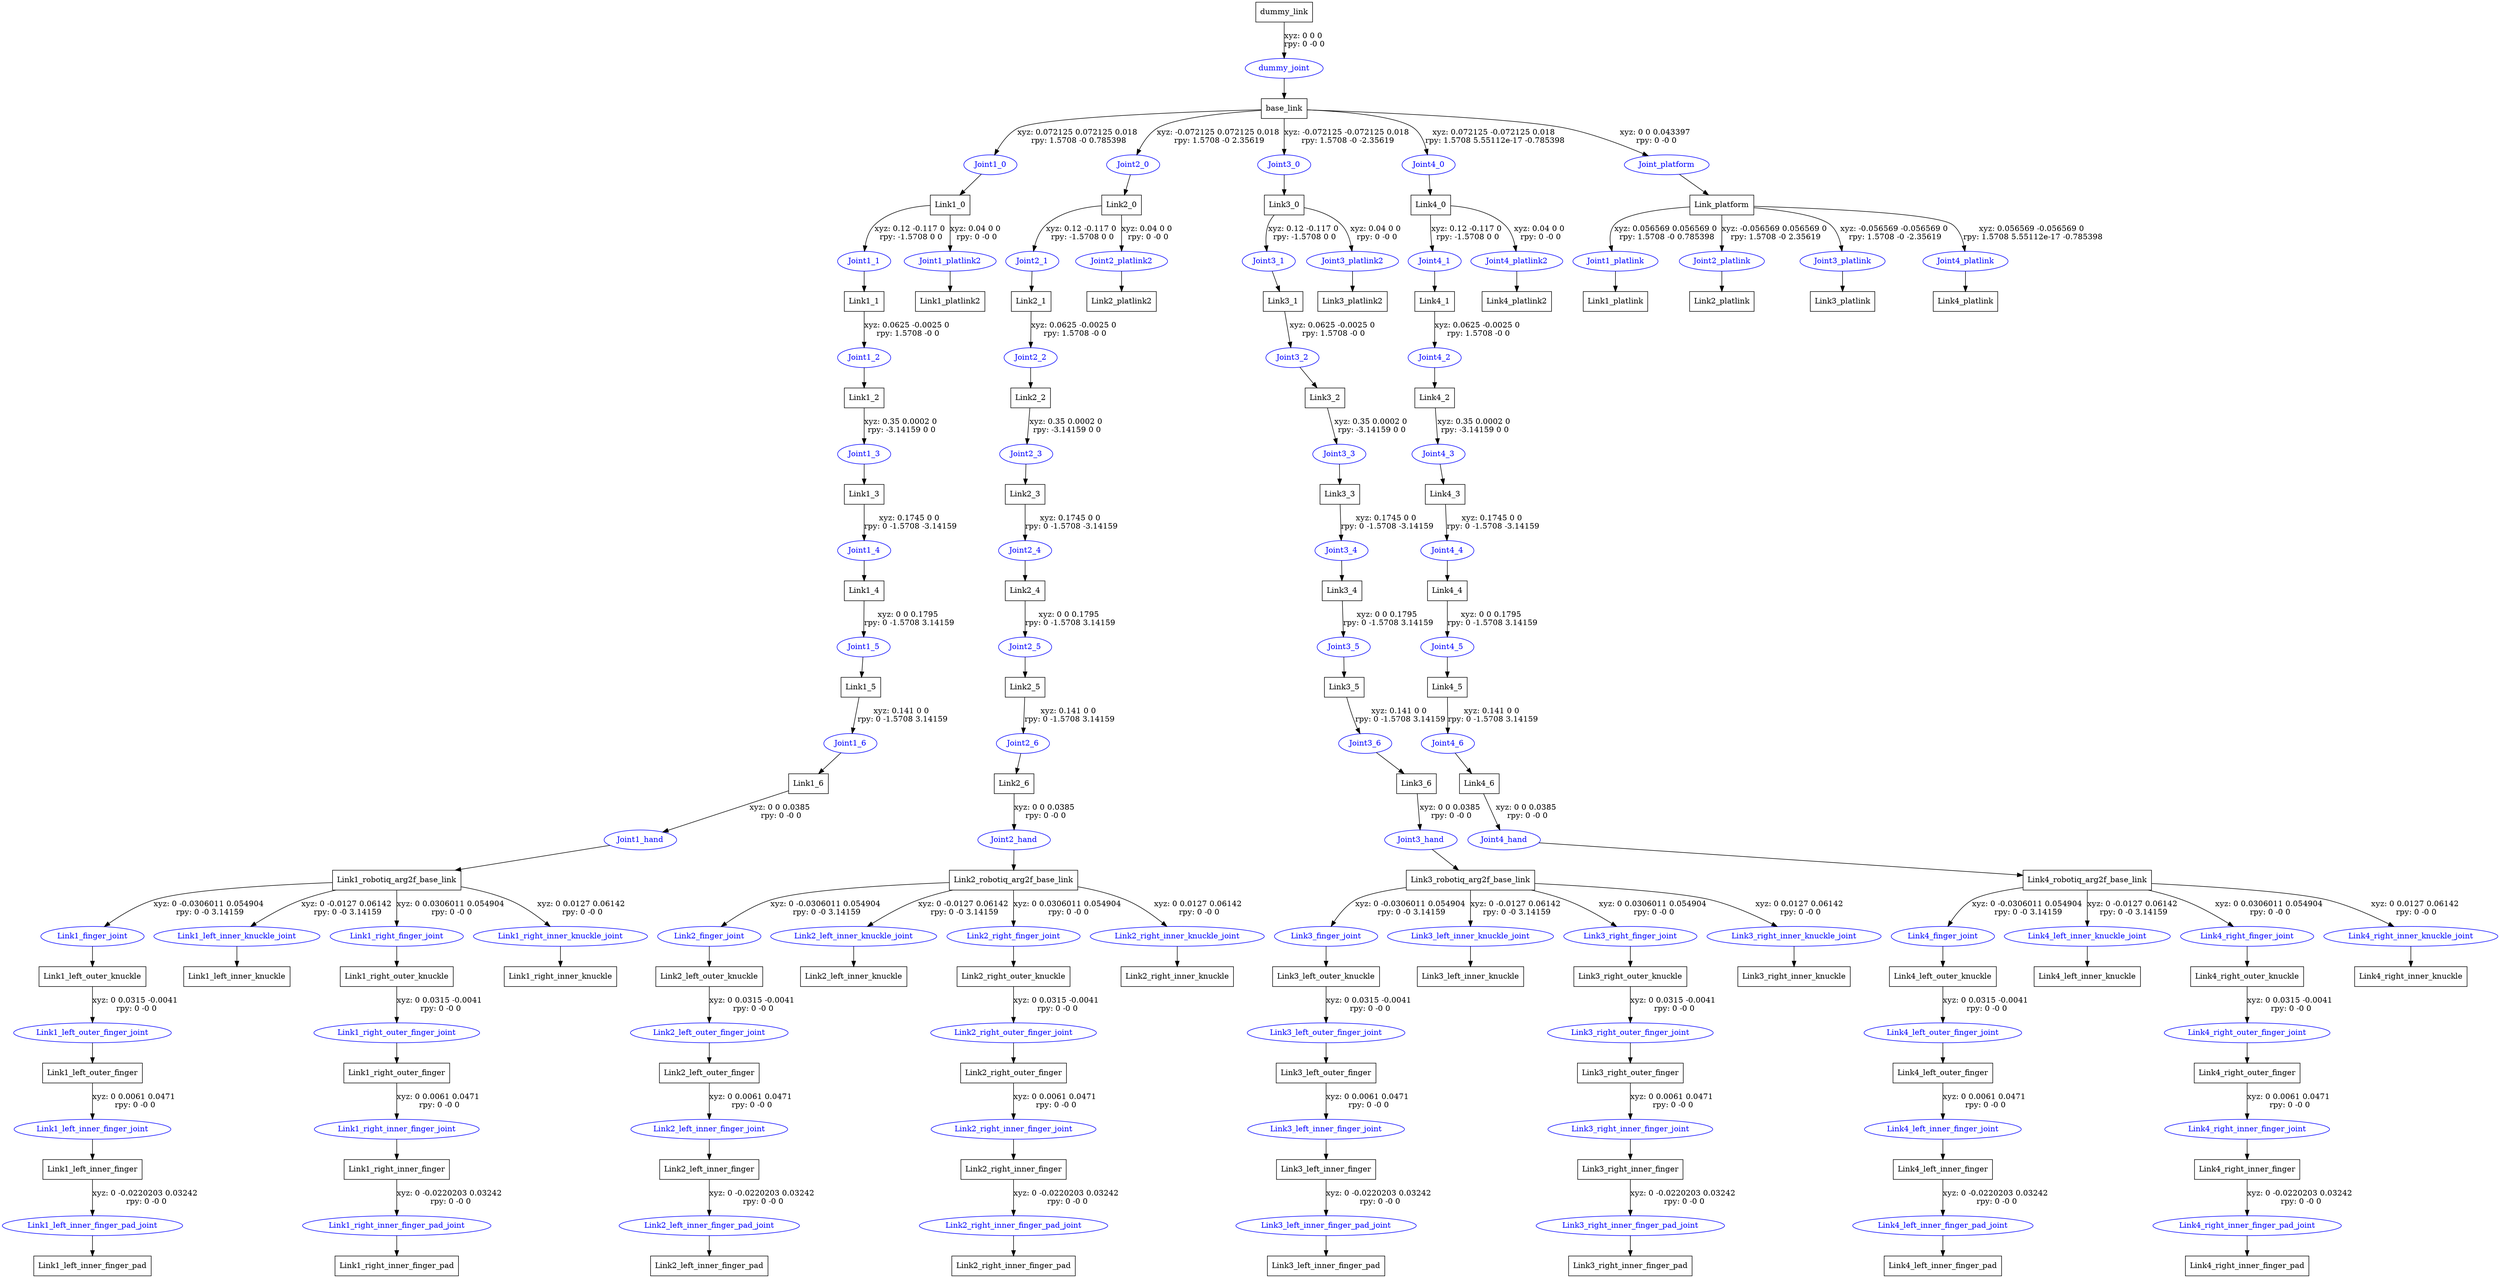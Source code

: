 digraph G {
node [shape=box];
"dummy_link" [label="dummy_link"];
"base_link" [label="base_link"];
"Link1_0" [label="Link1_0"];
"Link1_1" [label="Link1_1"];
"Link1_2" [label="Link1_2"];
"Link1_3" [label="Link1_3"];
"Link1_4" [label="Link1_4"];
"Link1_5" [label="Link1_5"];
"Link1_6" [label="Link1_6"];
"Link1_robotiq_arg2f_base_link" [label="Link1_robotiq_arg2f_base_link"];
"Link1_left_outer_knuckle" [label="Link1_left_outer_knuckle"];
"Link1_left_outer_finger" [label="Link1_left_outer_finger"];
"Link1_left_inner_finger" [label="Link1_left_inner_finger"];
"Link1_left_inner_finger_pad" [label="Link1_left_inner_finger_pad"];
"Link1_left_inner_knuckle" [label="Link1_left_inner_knuckle"];
"Link1_right_outer_knuckle" [label="Link1_right_outer_knuckle"];
"Link1_right_outer_finger" [label="Link1_right_outer_finger"];
"Link1_right_inner_finger" [label="Link1_right_inner_finger"];
"Link1_right_inner_finger_pad" [label="Link1_right_inner_finger_pad"];
"Link1_right_inner_knuckle" [label="Link1_right_inner_knuckle"];
"Link1_platlink2" [label="Link1_platlink2"];
"Link2_0" [label="Link2_0"];
"Link2_1" [label="Link2_1"];
"Link2_2" [label="Link2_2"];
"Link2_3" [label="Link2_3"];
"Link2_4" [label="Link2_4"];
"Link2_5" [label="Link2_5"];
"Link2_6" [label="Link2_6"];
"Link2_robotiq_arg2f_base_link" [label="Link2_robotiq_arg2f_base_link"];
"Link2_left_outer_knuckle" [label="Link2_left_outer_knuckle"];
"Link2_left_outer_finger" [label="Link2_left_outer_finger"];
"Link2_left_inner_finger" [label="Link2_left_inner_finger"];
"Link2_left_inner_finger_pad" [label="Link2_left_inner_finger_pad"];
"Link2_left_inner_knuckle" [label="Link2_left_inner_knuckle"];
"Link2_right_outer_knuckle" [label="Link2_right_outer_knuckle"];
"Link2_right_outer_finger" [label="Link2_right_outer_finger"];
"Link2_right_inner_finger" [label="Link2_right_inner_finger"];
"Link2_right_inner_finger_pad" [label="Link2_right_inner_finger_pad"];
"Link2_right_inner_knuckle" [label="Link2_right_inner_knuckle"];
"Link2_platlink2" [label="Link2_platlink2"];
"Link3_0" [label="Link3_0"];
"Link3_1" [label="Link3_1"];
"Link3_2" [label="Link3_2"];
"Link3_3" [label="Link3_3"];
"Link3_4" [label="Link3_4"];
"Link3_5" [label="Link3_5"];
"Link3_6" [label="Link3_6"];
"Link3_robotiq_arg2f_base_link" [label="Link3_robotiq_arg2f_base_link"];
"Link3_left_outer_knuckle" [label="Link3_left_outer_knuckle"];
"Link3_left_outer_finger" [label="Link3_left_outer_finger"];
"Link3_left_inner_finger" [label="Link3_left_inner_finger"];
"Link3_left_inner_finger_pad" [label="Link3_left_inner_finger_pad"];
"Link3_left_inner_knuckle" [label="Link3_left_inner_knuckle"];
"Link3_right_outer_knuckle" [label="Link3_right_outer_knuckle"];
"Link3_right_outer_finger" [label="Link3_right_outer_finger"];
"Link3_right_inner_finger" [label="Link3_right_inner_finger"];
"Link3_right_inner_finger_pad" [label="Link3_right_inner_finger_pad"];
"Link3_right_inner_knuckle" [label="Link3_right_inner_knuckle"];
"Link3_platlink2" [label="Link3_platlink2"];
"Link4_0" [label="Link4_0"];
"Link4_1" [label="Link4_1"];
"Link4_2" [label="Link4_2"];
"Link4_3" [label="Link4_3"];
"Link4_4" [label="Link4_4"];
"Link4_5" [label="Link4_5"];
"Link4_6" [label="Link4_6"];
"Link4_robotiq_arg2f_base_link" [label="Link4_robotiq_arg2f_base_link"];
"Link4_left_outer_knuckle" [label="Link4_left_outer_knuckle"];
"Link4_left_outer_finger" [label="Link4_left_outer_finger"];
"Link4_left_inner_finger" [label="Link4_left_inner_finger"];
"Link4_left_inner_finger_pad" [label="Link4_left_inner_finger_pad"];
"Link4_left_inner_knuckle" [label="Link4_left_inner_knuckle"];
"Link4_right_outer_knuckle" [label="Link4_right_outer_knuckle"];
"Link4_right_outer_finger" [label="Link4_right_outer_finger"];
"Link4_right_inner_finger" [label="Link4_right_inner_finger"];
"Link4_right_inner_finger_pad" [label="Link4_right_inner_finger_pad"];
"Link4_right_inner_knuckle" [label="Link4_right_inner_knuckle"];
"Link4_platlink2" [label="Link4_platlink2"];
"Link_platform" [label="Link_platform"];
"Link1_platlink" [label="Link1_platlink"];
"Link2_platlink" [label="Link2_platlink"];
"Link3_platlink" [label="Link3_platlink"];
"Link4_platlink" [label="Link4_platlink"];
node [shape=ellipse, color=blue, fontcolor=blue];
"dummy_link" -> "dummy_joint" [label="xyz: 0 0 0 \nrpy: 0 -0 0"]
"dummy_joint" -> "base_link"
"base_link" -> "Joint1_0" [label="xyz: 0.072125 0.072125 0.018 \nrpy: 1.5708 -0 0.785398"]
"Joint1_0" -> "Link1_0"
"Link1_0" -> "Joint1_1" [label="xyz: 0.12 -0.117 0 \nrpy: -1.5708 0 0"]
"Joint1_1" -> "Link1_1"
"Link1_1" -> "Joint1_2" [label="xyz: 0.0625 -0.0025 0 \nrpy: 1.5708 -0 0"]
"Joint1_2" -> "Link1_2"
"Link1_2" -> "Joint1_3" [label="xyz: 0.35 0.0002 0 \nrpy: -3.14159 0 0"]
"Joint1_3" -> "Link1_3"
"Link1_3" -> "Joint1_4" [label="xyz: 0.1745 0 0 \nrpy: 0 -1.5708 -3.14159"]
"Joint1_4" -> "Link1_4"
"Link1_4" -> "Joint1_5" [label="xyz: 0 0 0.1795 \nrpy: 0 -1.5708 3.14159"]
"Joint1_5" -> "Link1_5"
"Link1_5" -> "Joint1_6" [label="xyz: 0.141 0 0 \nrpy: 0 -1.5708 3.14159"]
"Joint1_6" -> "Link1_6"
"Link1_6" -> "Joint1_hand" [label="xyz: 0 0 0.0385 \nrpy: 0 -0 0"]
"Joint1_hand" -> "Link1_robotiq_arg2f_base_link"
"Link1_robotiq_arg2f_base_link" -> "Link1_finger_joint" [label="xyz: 0 -0.0306011 0.054904 \nrpy: 0 -0 3.14159"]
"Link1_finger_joint" -> "Link1_left_outer_knuckle"
"Link1_left_outer_knuckle" -> "Link1_left_outer_finger_joint" [label="xyz: 0 0.0315 -0.0041 \nrpy: 0 -0 0"]
"Link1_left_outer_finger_joint" -> "Link1_left_outer_finger"
"Link1_left_outer_finger" -> "Link1_left_inner_finger_joint" [label="xyz: 0 0.0061 0.0471 \nrpy: 0 -0 0"]
"Link1_left_inner_finger_joint" -> "Link1_left_inner_finger"
"Link1_left_inner_finger" -> "Link1_left_inner_finger_pad_joint" [label="xyz: 0 -0.0220203 0.03242 \nrpy: 0 -0 0"]
"Link1_left_inner_finger_pad_joint" -> "Link1_left_inner_finger_pad"
"Link1_robotiq_arg2f_base_link" -> "Link1_left_inner_knuckle_joint" [label="xyz: 0 -0.0127 0.06142 \nrpy: 0 -0 3.14159"]
"Link1_left_inner_knuckle_joint" -> "Link1_left_inner_knuckle"
"Link1_robotiq_arg2f_base_link" -> "Link1_right_finger_joint" [label="xyz: 0 0.0306011 0.054904 \nrpy: 0 -0 0"]
"Link1_right_finger_joint" -> "Link1_right_outer_knuckle"
"Link1_right_outer_knuckle" -> "Link1_right_outer_finger_joint" [label="xyz: 0 0.0315 -0.0041 \nrpy: 0 -0 0"]
"Link1_right_outer_finger_joint" -> "Link1_right_outer_finger"
"Link1_right_outer_finger" -> "Link1_right_inner_finger_joint" [label="xyz: 0 0.0061 0.0471 \nrpy: 0 -0 0"]
"Link1_right_inner_finger_joint" -> "Link1_right_inner_finger"
"Link1_right_inner_finger" -> "Link1_right_inner_finger_pad_joint" [label="xyz: 0 -0.0220203 0.03242 \nrpy: 0 -0 0"]
"Link1_right_inner_finger_pad_joint" -> "Link1_right_inner_finger_pad"
"Link1_robotiq_arg2f_base_link" -> "Link1_right_inner_knuckle_joint" [label="xyz: 0 0.0127 0.06142 \nrpy: 0 -0 0"]
"Link1_right_inner_knuckle_joint" -> "Link1_right_inner_knuckle"
"Link1_0" -> "Joint1_platlink2" [label="xyz: 0.04 0 0 \nrpy: 0 -0 0"]
"Joint1_platlink2" -> "Link1_platlink2"
"base_link" -> "Joint2_0" [label="xyz: -0.072125 0.072125 0.018 \nrpy: 1.5708 -0 2.35619"]
"Joint2_0" -> "Link2_0"
"Link2_0" -> "Joint2_1" [label="xyz: 0.12 -0.117 0 \nrpy: -1.5708 0 0"]
"Joint2_1" -> "Link2_1"
"Link2_1" -> "Joint2_2" [label="xyz: 0.0625 -0.0025 0 \nrpy: 1.5708 -0 0"]
"Joint2_2" -> "Link2_2"
"Link2_2" -> "Joint2_3" [label="xyz: 0.35 0.0002 0 \nrpy: -3.14159 0 0"]
"Joint2_3" -> "Link2_3"
"Link2_3" -> "Joint2_4" [label="xyz: 0.1745 0 0 \nrpy: 0 -1.5708 -3.14159"]
"Joint2_4" -> "Link2_4"
"Link2_4" -> "Joint2_5" [label="xyz: 0 0 0.1795 \nrpy: 0 -1.5708 3.14159"]
"Joint2_5" -> "Link2_5"
"Link2_5" -> "Joint2_6" [label="xyz: 0.141 0 0 \nrpy: 0 -1.5708 3.14159"]
"Joint2_6" -> "Link2_6"
"Link2_6" -> "Joint2_hand" [label="xyz: 0 0 0.0385 \nrpy: 0 -0 0"]
"Joint2_hand" -> "Link2_robotiq_arg2f_base_link"
"Link2_robotiq_arg2f_base_link" -> "Link2_finger_joint" [label="xyz: 0 -0.0306011 0.054904 \nrpy: 0 -0 3.14159"]
"Link2_finger_joint" -> "Link2_left_outer_knuckle"
"Link2_left_outer_knuckle" -> "Link2_left_outer_finger_joint" [label="xyz: 0 0.0315 -0.0041 \nrpy: 0 -0 0"]
"Link2_left_outer_finger_joint" -> "Link2_left_outer_finger"
"Link2_left_outer_finger" -> "Link2_left_inner_finger_joint" [label="xyz: 0 0.0061 0.0471 \nrpy: 0 -0 0"]
"Link2_left_inner_finger_joint" -> "Link2_left_inner_finger"
"Link2_left_inner_finger" -> "Link2_left_inner_finger_pad_joint" [label="xyz: 0 -0.0220203 0.03242 \nrpy: 0 -0 0"]
"Link2_left_inner_finger_pad_joint" -> "Link2_left_inner_finger_pad"
"Link2_robotiq_arg2f_base_link" -> "Link2_left_inner_knuckle_joint" [label="xyz: 0 -0.0127 0.06142 \nrpy: 0 -0 3.14159"]
"Link2_left_inner_knuckle_joint" -> "Link2_left_inner_knuckle"
"Link2_robotiq_arg2f_base_link" -> "Link2_right_finger_joint" [label="xyz: 0 0.0306011 0.054904 \nrpy: 0 -0 0"]
"Link2_right_finger_joint" -> "Link2_right_outer_knuckle"
"Link2_right_outer_knuckle" -> "Link2_right_outer_finger_joint" [label="xyz: 0 0.0315 -0.0041 \nrpy: 0 -0 0"]
"Link2_right_outer_finger_joint" -> "Link2_right_outer_finger"
"Link2_right_outer_finger" -> "Link2_right_inner_finger_joint" [label="xyz: 0 0.0061 0.0471 \nrpy: 0 -0 0"]
"Link2_right_inner_finger_joint" -> "Link2_right_inner_finger"
"Link2_right_inner_finger" -> "Link2_right_inner_finger_pad_joint" [label="xyz: 0 -0.0220203 0.03242 \nrpy: 0 -0 0"]
"Link2_right_inner_finger_pad_joint" -> "Link2_right_inner_finger_pad"
"Link2_robotiq_arg2f_base_link" -> "Link2_right_inner_knuckle_joint" [label="xyz: 0 0.0127 0.06142 \nrpy: 0 -0 0"]
"Link2_right_inner_knuckle_joint" -> "Link2_right_inner_knuckle"
"Link2_0" -> "Joint2_platlink2" [label="xyz: 0.04 0 0 \nrpy: 0 -0 0"]
"Joint2_platlink2" -> "Link2_platlink2"
"base_link" -> "Joint3_0" [label="xyz: -0.072125 -0.072125 0.018 \nrpy: 1.5708 -0 -2.35619"]
"Joint3_0" -> "Link3_0"
"Link3_0" -> "Joint3_1" [label="xyz: 0.12 -0.117 0 \nrpy: -1.5708 0 0"]
"Joint3_1" -> "Link3_1"
"Link3_1" -> "Joint3_2" [label="xyz: 0.0625 -0.0025 0 \nrpy: 1.5708 -0 0"]
"Joint3_2" -> "Link3_2"
"Link3_2" -> "Joint3_3" [label="xyz: 0.35 0.0002 0 \nrpy: -3.14159 0 0"]
"Joint3_3" -> "Link3_3"
"Link3_3" -> "Joint3_4" [label="xyz: 0.1745 0 0 \nrpy: 0 -1.5708 -3.14159"]
"Joint3_4" -> "Link3_4"
"Link3_4" -> "Joint3_5" [label="xyz: 0 0 0.1795 \nrpy: 0 -1.5708 3.14159"]
"Joint3_5" -> "Link3_5"
"Link3_5" -> "Joint3_6" [label="xyz: 0.141 0 0 \nrpy: 0 -1.5708 3.14159"]
"Joint3_6" -> "Link3_6"
"Link3_6" -> "Joint3_hand" [label="xyz: 0 0 0.0385 \nrpy: 0 -0 0"]
"Joint3_hand" -> "Link3_robotiq_arg2f_base_link"
"Link3_robotiq_arg2f_base_link" -> "Link3_finger_joint" [label="xyz: 0 -0.0306011 0.054904 \nrpy: 0 -0 3.14159"]
"Link3_finger_joint" -> "Link3_left_outer_knuckle"
"Link3_left_outer_knuckle" -> "Link3_left_outer_finger_joint" [label="xyz: 0 0.0315 -0.0041 \nrpy: 0 -0 0"]
"Link3_left_outer_finger_joint" -> "Link3_left_outer_finger"
"Link3_left_outer_finger" -> "Link3_left_inner_finger_joint" [label="xyz: 0 0.0061 0.0471 \nrpy: 0 -0 0"]
"Link3_left_inner_finger_joint" -> "Link3_left_inner_finger"
"Link3_left_inner_finger" -> "Link3_left_inner_finger_pad_joint" [label="xyz: 0 -0.0220203 0.03242 \nrpy: 0 -0 0"]
"Link3_left_inner_finger_pad_joint" -> "Link3_left_inner_finger_pad"
"Link3_robotiq_arg2f_base_link" -> "Link3_left_inner_knuckle_joint" [label="xyz: 0 -0.0127 0.06142 \nrpy: 0 -0 3.14159"]
"Link3_left_inner_knuckle_joint" -> "Link3_left_inner_knuckle"
"Link3_robotiq_arg2f_base_link" -> "Link3_right_finger_joint" [label="xyz: 0 0.0306011 0.054904 \nrpy: 0 -0 0"]
"Link3_right_finger_joint" -> "Link3_right_outer_knuckle"
"Link3_right_outer_knuckle" -> "Link3_right_outer_finger_joint" [label="xyz: 0 0.0315 -0.0041 \nrpy: 0 -0 0"]
"Link3_right_outer_finger_joint" -> "Link3_right_outer_finger"
"Link3_right_outer_finger" -> "Link3_right_inner_finger_joint" [label="xyz: 0 0.0061 0.0471 \nrpy: 0 -0 0"]
"Link3_right_inner_finger_joint" -> "Link3_right_inner_finger"
"Link3_right_inner_finger" -> "Link3_right_inner_finger_pad_joint" [label="xyz: 0 -0.0220203 0.03242 \nrpy: 0 -0 0"]
"Link3_right_inner_finger_pad_joint" -> "Link3_right_inner_finger_pad"
"Link3_robotiq_arg2f_base_link" -> "Link3_right_inner_knuckle_joint" [label="xyz: 0 0.0127 0.06142 \nrpy: 0 -0 0"]
"Link3_right_inner_knuckle_joint" -> "Link3_right_inner_knuckle"
"Link3_0" -> "Joint3_platlink2" [label="xyz: 0.04 0 0 \nrpy: 0 -0 0"]
"Joint3_platlink2" -> "Link3_platlink2"
"base_link" -> "Joint4_0" [label="xyz: 0.072125 -0.072125 0.018 \nrpy: 1.5708 5.55112e-17 -0.785398"]
"Joint4_0" -> "Link4_0"
"Link4_0" -> "Joint4_1" [label="xyz: 0.12 -0.117 0 \nrpy: -1.5708 0 0"]
"Joint4_1" -> "Link4_1"
"Link4_1" -> "Joint4_2" [label="xyz: 0.0625 -0.0025 0 \nrpy: 1.5708 -0 0"]
"Joint4_2" -> "Link4_2"
"Link4_2" -> "Joint4_3" [label="xyz: 0.35 0.0002 0 \nrpy: -3.14159 0 0"]
"Joint4_3" -> "Link4_3"
"Link4_3" -> "Joint4_4" [label="xyz: 0.1745 0 0 \nrpy: 0 -1.5708 -3.14159"]
"Joint4_4" -> "Link4_4"
"Link4_4" -> "Joint4_5" [label="xyz: 0 0 0.1795 \nrpy: 0 -1.5708 3.14159"]
"Joint4_5" -> "Link4_5"
"Link4_5" -> "Joint4_6" [label="xyz: 0.141 0 0 \nrpy: 0 -1.5708 3.14159"]
"Joint4_6" -> "Link4_6"
"Link4_6" -> "Joint4_hand" [label="xyz: 0 0 0.0385 \nrpy: 0 -0 0"]
"Joint4_hand" -> "Link4_robotiq_arg2f_base_link"
"Link4_robotiq_arg2f_base_link" -> "Link4_finger_joint" [label="xyz: 0 -0.0306011 0.054904 \nrpy: 0 -0 3.14159"]
"Link4_finger_joint" -> "Link4_left_outer_knuckle"
"Link4_left_outer_knuckle" -> "Link4_left_outer_finger_joint" [label="xyz: 0 0.0315 -0.0041 \nrpy: 0 -0 0"]
"Link4_left_outer_finger_joint" -> "Link4_left_outer_finger"
"Link4_left_outer_finger" -> "Link4_left_inner_finger_joint" [label="xyz: 0 0.0061 0.0471 \nrpy: 0 -0 0"]
"Link4_left_inner_finger_joint" -> "Link4_left_inner_finger"
"Link4_left_inner_finger" -> "Link4_left_inner_finger_pad_joint" [label="xyz: 0 -0.0220203 0.03242 \nrpy: 0 -0 0"]
"Link4_left_inner_finger_pad_joint" -> "Link4_left_inner_finger_pad"
"Link4_robotiq_arg2f_base_link" -> "Link4_left_inner_knuckle_joint" [label="xyz: 0 -0.0127 0.06142 \nrpy: 0 -0 3.14159"]
"Link4_left_inner_knuckle_joint" -> "Link4_left_inner_knuckle"
"Link4_robotiq_arg2f_base_link" -> "Link4_right_finger_joint" [label="xyz: 0 0.0306011 0.054904 \nrpy: 0 -0 0"]
"Link4_right_finger_joint" -> "Link4_right_outer_knuckle"
"Link4_right_outer_knuckle" -> "Link4_right_outer_finger_joint" [label="xyz: 0 0.0315 -0.0041 \nrpy: 0 -0 0"]
"Link4_right_outer_finger_joint" -> "Link4_right_outer_finger"
"Link4_right_outer_finger" -> "Link4_right_inner_finger_joint" [label="xyz: 0 0.0061 0.0471 \nrpy: 0 -0 0"]
"Link4_right_inner_finger_joint" -> "Link4_right_inner_finger"
"Link4_right_inner_finger" -> "Link4_right_inner_finger_pad_joint" [label="xyz: 0 -0.0220203 0.03242 \nrpy: 0 -0 0"]
"Link4_right_inner_finger_pad_joint" -> "Link4_right_inner_finger_pad"
"Link4_robotiq_arg2f_base_link" -> "Link4_right_inner_knuckle_joint" [label="xyz: 0 0.0127 0.06142 \nrpy: 0 -0 0"]
"Link4_right_inner_knuckle_joint" -> "Link4_right_inner_knuckle"
"Link4_0" -> "Joint4_platlink2" [label="xyz: 0.04 0 0 \nrpy: 0 -0 0"]
"Joint4_platlink2" -> "Link4_platlink2"
"base_link" -> "Joint_platform" [label="xyz: 0 0 0.043397 \nrpy: 0 -0 0"]
"Joint_platform" -> "Link_platform"
"Link_platform" -> "Joint1_platlink" [label="xyz: 0.056569 0.056569 0 \nrpy: 1.5708 -0 0.785398"]
"Joint1_platlink" -> "Link1_platlink"
"Link_platform" -> "Joint2_platlink" [label="xyz: -0.056569 0.056569 0 \nrpy: 1.5708 -0 2.35619"]
"Joint2_platlink" -> "Link2_platlink"
"Link_platform" -> "Joint3_platlink" [label="xyz: -0.056569 -0.056569 0 \nrpy: 1.5708 -0 -2.35619"]
"Joint3_platlink" -> "Link3_platlink"
"Link_platform" -> "Joint4_platlink" [label="xyz: 0.056569 -0.056569 0 \nrpy: 1.5708 5.55112e-17 -0.785398"]
"Joint4_platlink" -> "Link4_platlink"
}
